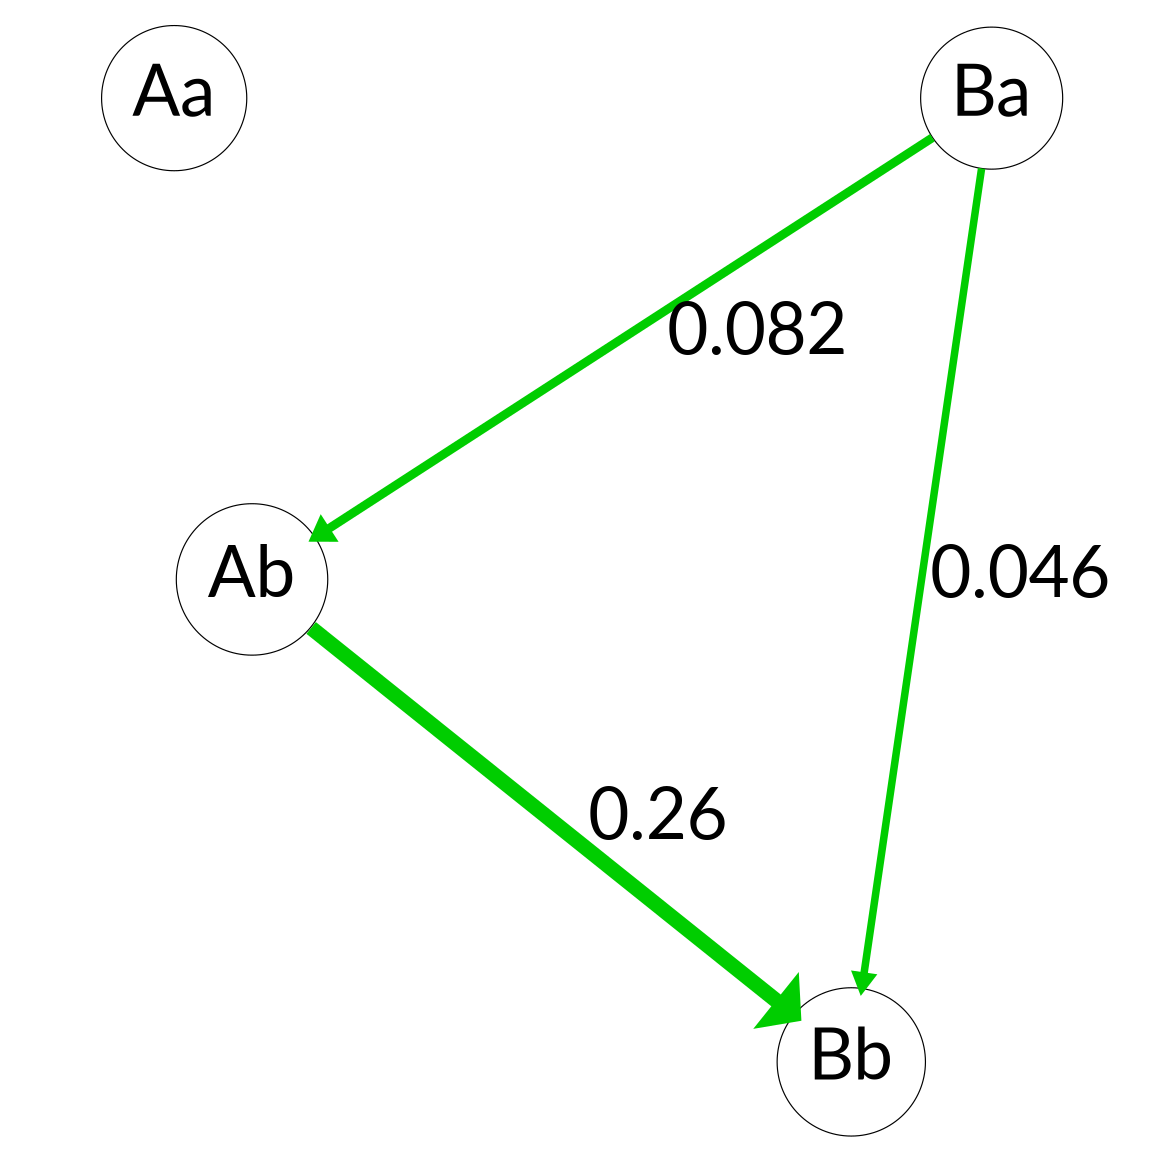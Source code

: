 // Invasion Network
digraph "163-invasion-network" {
	graph [dpi=200 fixedsize=false lheight=100 lwidth=100 nodesep=3 pad=0.3 ranksep=3 ratio=1 size="7.75,10.25"]
	node [fontcolor=black fontname=Lato fontsize=60]
	edge [fontname=Lato fontsize=60 weight=1]
	Aa [pos="0,0" shape=circle]
	Ab [pos="0,1" shape=circle]
	Ba [pos="1,0" shape=circle]
	Bb [pos="1,1" shape=circle]
	Ab -> Bb [label=0.26 arrowsize=1.26 color=green3 penwidth=12.8]
	Ba -> Ab [label=0.082 arrowsize=1.082 color=green3 penwidth=7.46]
	Ba -> Bb [label=0.046 arrowsize=1.046 color=green3 penwidth=6.38]
}
